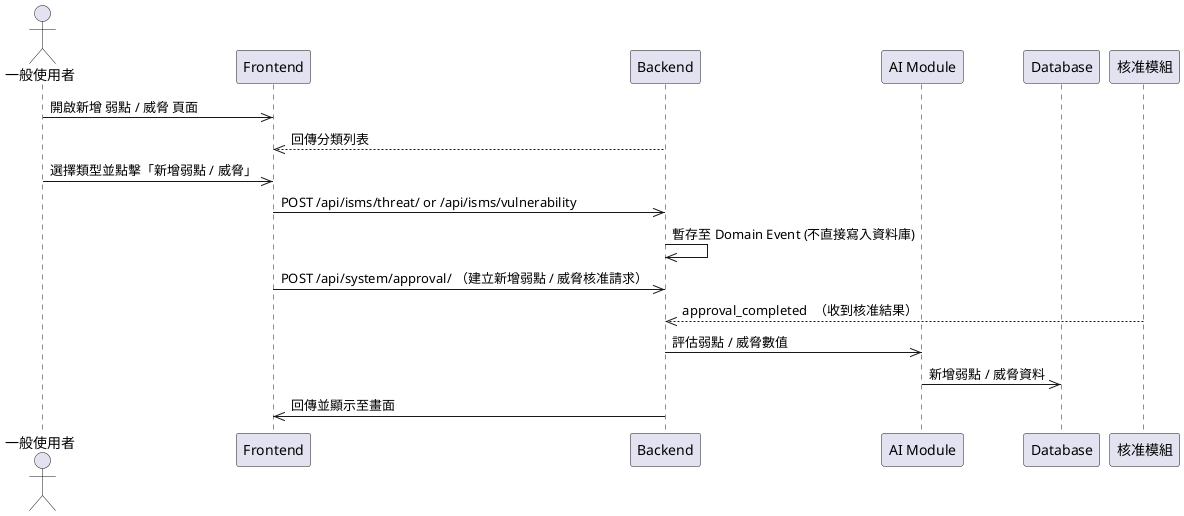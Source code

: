 @startuml
actor User as "一般使用者"
participant Frontend
participant Backend
participant AI_Module as "AI Module"
participant Database
participant Approval as "核准模組"

User->>Frontend: 開啟新增 弱點 / 威脅 頁面
Backend-->>Frontend: 回傳分類列表
User->>Frontend: 選擇類型並點擊「新增弱點 / 威脅」
Frontend->>Backend: POST /api/isms/threat/ or /api/isms/vulnerability
Backend->>Backend: 暫存至 Domain Event (不直接寫入資料庫)
Frontend->>Backend: POST /api/system/approval/ （建立新增弱點 / 威脅核准請求）
Approval-->>Backend: approval_completed  （收到核准結果）
Backend->> AI_Module: 評估弱點 / 威脅數值
AI_Module->>Database: 新增弱點 / 威脅資料
Backend->>Frontend: 回傳並顯示至畫面
@enduml
